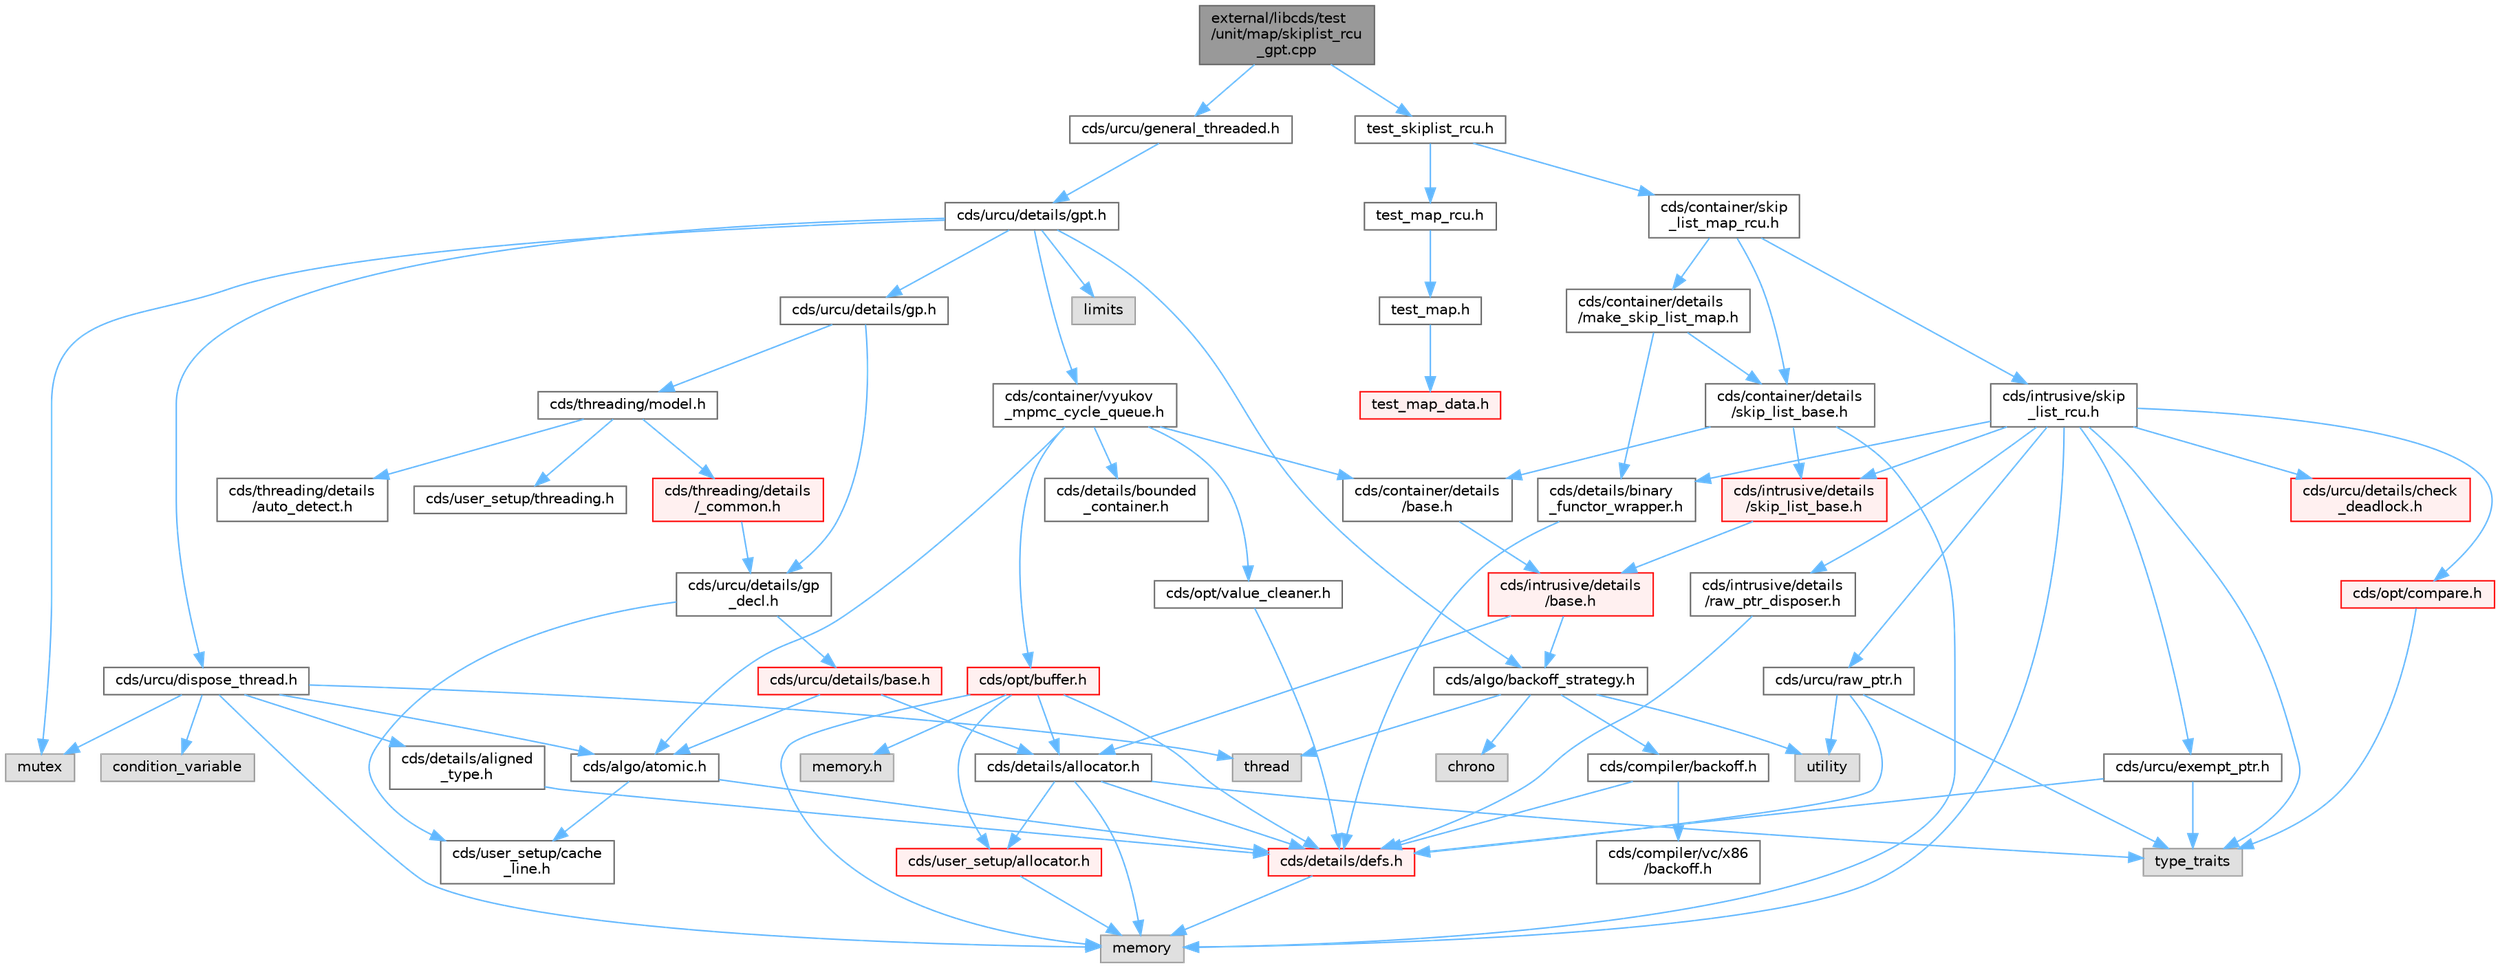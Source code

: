 digraph "external/libcds/test/unit/map/skiplist_rcu_gpt.cpp"
{
 // LATEX_PDF_SIZE
  bgcolor="transparent";
  edge [fontname=Helvetica,fontsize=10,labelfontname=Helvetica,labelfontsize=10];
  node [fontname=Helvetica,fontsize=10,shape=box,height=0.2,width=0.4];
  Node1 [id="Node000001",label="external/libcds/test\l/unit/map/skiplist_rcu\l_gpt.cpp",height=0.2,width=0.4,color="gray40", fillcolor="grey60", style="filled", fontcolor="black",tooltip=" "];
  Node1 -> Node2 [id="edge1_Node000001_Node000002",color="steelblue1",style="solid",tooltip=" "];
  Node2 [id="Node000002",label="cds/urcu/general_threaded.h",height=0.2,width=0.4,color="grey40", fillcolor="white", style="filled",URL="$general__threaded_8h.html",tooltip=" "];
  Node2 -> Node3 [id="edge2_Node000002_Node000003",color="steelblue1",style="solid",tooltip=" "];
  Node3 [id="Node000003",label="cds/urcu/details/gpt.h",height=0.2,width=0.4,color="grey40", fillcolor="white", style="filled",URL="$gpt_8h.html",tooltip=" "];
  Node3 -> Node4 [id="edge3_Node000003_Node000004",color="steelblue1",style="solid",tooltip=" "];
  Node4 [id="Node000004",label="mutex",height=0.2,width=0.4,color="grey60", fillcolor="#E0E0E0", style="filled",tooltip=" "];
  Node3 -> Node5 [id="edge4_Node000003_Node000005",color="steelblue1",style="solid",tooltip=" "];
  Node5 [id="Node000005",label="limits",height=0.2,width=0.4,color="grey60", fillcolor="#E0E0E0", style="filled",tooltip=" "];
  Node3 -> Node6 [id="edge5_Node000003_Node000006",color="steelblue1",style="solid",tooltip=" "];
  Node6 [id="Node000006",label="cds/urcu/details/gp.h",height=0.2,width=0.4,color="grey40", fillcolor="white", style="filled",URL="$gp_8h.html",tooltip=" "];
  Node6 -> Node7 [id="edge6_Node000006_Node000007",color="steelblue1",style="solid",tooltip=" "];
  Node7 [id="Node000007",label="cds/urcu/details/gp\l_decl.h",height=0.2,width=0.4,color="grey40", fillcolor="white", style="filled",URL="$gp__decl_8h.html",tooltip=" "];
  Node7 -> Node8 [id="edge7_Node000007_Node000008",color="steelblue1",style="solid",tooltip=" "];
  Node8 [id="Node000008",label="cds/urcu/details/base.h",height=0.2,width=0.4,color="red", fillcolor="#FFF0F0", style="filled",URL="$external_2libcds_2cds_2urcu_2details_2base_8h.html",tooltip=" "];
  Node8 -> Node9 [id="edge8_Node000008_Node000009",color="steelblue1",style="solid",tooltip=" "];
  Node9 [id="Node000009",label="cds/algo/atomic.h",height=0.2,width=0.4,color="grey40", fillcolor="white", style="filled",URL="$external_2libcds_2cds_2algo_2atomic_8h.html",tooltip=" "];
  Node9 -> Node10 [id="edge9_Node000009_Node000010",color="steelblue1",style="solid",tooltip=" "];
  Node10 [id="Node000010",label="cds/details/defs.h",height=0.2,width=0.4,color="red", fillcolor="#FFF0F0", style="filled",URL="$details_2defs_8h.html",tooltip=" "];
  Node10 -> Node18 [id="edge10_Node000010_Node000018",color="steelblue1",style="solid",tooltip=" "];
  Node18 [id="Node000018",label="memory",height=0.2,width=0.4,color="grey60", fillcolor="#E0E0E0", style="filled",tooltip=" "];
  Node9 -> Node23 [id="edge11_Node000009_Node000023",color="steelblue1",style="solid",tooltip=" "];
  Node23 [id="Node000023",label="cds/user_setup/cache\l_line.h",height=0.2,width=0.4,color="grey40", fillcolor="white", style="filled",URL="$cache__line_8h.html",tooltip="Cache-line size definition"];
  Node8 -> Node25 [id="edge12_Node000008_Node000025",color="steelblue1",style="solid",tooltip=" "];
  Node25 [id="Node000025",label="cds/details/allocator.h",height=0.2,width=0.4,color="grey40", fillcolor="white", style="filled",URL="$external_2libcds_2cds_2details_2allocator_8h.html",tooltip=" "];
  Node25 -> Node26 [id="edge13_Node000025_Node000026",color="steelblue1",style="solid",tooltip=" "];
  Node26 [id="Node000026",label="type_traits",height=0.2,width=0.4,color="grey60", fillcolor="#E0E0E0", style="filled",tooltip=" "];
  Node25 -> Node18 [id="edge14_Node000025_Node000018",color="steelblue1",style="solid",tooltip=" "];
  Node25 -> Node10 [id="edge15_Node000025_Node000010",color="steelblue1",style="solid",tooltip=" "];
  Node25 -> Node27 [id="edge16_Node000025_Node000027",color="steelblue1",style="solid",tooltip=" "];
  Node27 [id="Node000027",label="cds/user_setup/allocator.h",height=0.2,width=0.4,color="red", fillcolor="#FFF0F0", style="filled",URL="$external_2libcds_2cds_2user__setup_2allocator_8h.html",tooltip="Default implementation of allocator classes."];
  Node27 -> Node18 [id="edge17_Node000027_Node000018",color="steelblue1",style="solid",tooltip=" "];
  Node7 -> Node23 [id="edge18_Node000007_Node000023",color="steelblue1",style="solid",tooltip=" "];
  Node6 -> Node47 [id="edge19_Node000006_Node000047",color="steelblue1",style="solid",tooltip=" "];
  Node47 [id="Node000047",label="cds/threading/model.h",height=0.2,width=0.4,color="grey40", fillcolor="white", style="filled",URL="$model_8h.html",tooltip=" "];
  Node47 -> Node48 [id="edge20_Node000047_Node000048",color="steelblue1",style="solid",tooltip=" "];
  Node48 [id="Node000048",label="cds/threading/details\l/_common.h",height=0.2,width=0.4,color="red", fillcolor="#FFF0F0", style="filled",URL="$__common_8h.html",tooltip=" "];
  Node48 -> Node7 [id="edge21_Node000048_Node000007",color="steelblue1",style="solid",tooltip=" "];
  Node47 -> Node52 [id="edge22_Node000047_Node000052",color="steelblue1",style="solid",tooltip=" "];
  Node52 [id="Node000052",label="cds/user_setup/threading.h",height=0.2,width=0.4,color="grey40", fillcolor="white", style="filled",URL="$external_2libcds_2cds_2user__setup_2threading_8h.html",tooltip=" "];
  Node47 -> Node53 [id="edge23_Node000047_Node000053",color="steelblue1",style="solid",tooltip=" "];
  Node53 [id="Node000053",label="cds/threading/details\l/auto_detect.h",height=0.2,width=0.4,color="grey40", fillcolor="white", style="filled",URL="$auto__detect_8h.html",tooltip=" "];
  Node3 -> Node54 [id="edge24_Node000003_Node000054",color="steelblue1",style="solid",tooltip=" "];
  Node54 [id="Node000054",label="cds/urcu/dispose_thread.h",height=0.2,width=0.4,color="grey40", fillcolor="white", style="filled",URL="$dispose__thread_8h.html",tooltip=" "];
  Node54 -> Node18 [id="edge25_Node000054_Node000018",color="steelblue1",style="solid",tooltip=" "];
  Node54 -> Node37 [id="edge26_Node000054_Node000037",color="steelblue1",style="solid",tooltip=" "];
  Node37 [id="Node000037",label="thread",height=0.2,width=0.4,color="grey60", fillcolor="#E0E0E0", style="filled",tooltip=" "];
  Node54 -> Node4 [id="edge27_Node000054_Node000004",color="steelblue1",style="solid",tooltip=" "];
  Node54 -> Node55 [id="edge28_Node000054_Node000055",color="steelblue1",style="solid",tooltip=" "];
  Node55 [id="Node000055",label="condition_variable",height=0.2,width=0.4,color="grey60", fillcolor="#E0E0E0", style="filled",tooltip=" "];
  Node54 -> Node56 [id="edge29_Node000054_Node000056",color="steelblue1",style="solid",tooltip=" "];
  Node56 [id="Node000056",label="cds/details/aligned\l_type.h",height=0.2,width=0.4,color="grey40", fillcolor="white", style="filled",URL="$aligned__type_8h.html",tooltip=" "];
  Node56 -> Node10 [id="edge30_Node000056_Node000010",color="steelblue1",style="solid",tooltip=" "];
  Node54 -> Node9 [id="edge31_Node000054_Node000009",color="steelblue1",style="solid",tooltip=" "];
  Node3 -> Node57 [id="edge32_Node000003_Node000057",color="steelblue1",style="solid",tooltip=" "];
  Node57 [id="Node000057",label="cds/algo/backoff_strategy.h",height=0.2,width=0.4,color="grey40", fillcolor="white", style="filled",URL="$backoff__strategy_8h.html",tooltip=" "];
  Node57 -> Node42 [id="edge33_Node000057_Node000042",color="steelblue1",style="solid",tooltip=" "];
  Node42 [id="Node000042",label="utility",height=0.2,width=0.4,color="grey60", fillcolor="#E0E0E0", style="filled",tooltip=" "];
  Node57 -> Node37 [id="edge34_Node000057_Node000037",color="steelblue1",style="solid",tooltip=" "];
  Node57 -> Node58 [id="edge35_Node000057_Node000058",color="steelblue1",style="solid",tooltip=" "];
  Node58 [id="Node000058",label="chrono",height=0.2,width=0.4,color="grey60", fillcolor="#E0E0E0", style="filled",tooltip=" "];
  Node57 -> Node59 [id="edge36_Node000057_Node000059",color="steelblue1",style="solid",tooltip=" "];
  Node59 [id="Node000059",label="cds/compiler/backoff.h",height=0.2,width=0.4,color="grey40", fillcolor="white", style="filled",URL="$backoff_8h.html",tooltip=" "];
  Node59 -> Node10 [id="edge37_Node000059_Node000010",color="steelblue1",style="solid",tooltip=" "];
  Node59 -> Node60 [id="edge38_Node000059_Node000060",color="steelblue1",style="solid",tooltip=" "];
  Node60 [id="Node000060",label="cds/compiler/vc/x86\l/backoff.h",height=0.2,width=0.4,color="grey40", fillcolor="white", style="filled",URL="$vc_2x86_2backoff_8h.html",tooltip=" "];
  Node3 -> Node61 [id="edge39_Node000003_Node000061",color="steelblue1",style="solid",tooltip=" "];
  Node61 [id="Node000061",label="cds/container/vyukov\l_mpmc_cycle_queue.h",height=0.2,width=0.4,color="grey40", fillcolor="white", style="filled",URL="$container_2vyukov__mpmc__cycle__queue_8h.html",tooltip=" "];
  Node61 -> Node62 [id="edge40_Node000061_Node000062",color="steelblue1",style="solid",tooltip=" "];
  Node62 [id="Node000062",label="cds/container/details\l/base.h",height=0.2,width=0.4,color="grey40", fillcolor="white", style="filled",URL="$external_2libcds_2cds_2container_2details_2base_8h.html",tooltip=" "];
  Node62 -> Node63 [id="edge41_Node000062_Node000063",color="steelblue1",style="solid",tooltip=" "];
  Node63 [id="Node000063",label="cds/intrusive/details\l/base.h",height=0.2,width=0.4,color="red", fillcolor="#FFF0F0", style="filled",URL="$external_2libcds_2cds_2intrusive_2details_2base_8h.html",tooltip=" "];
  Node63 -> Node25 [id="edge42_Node000063_Node000025",color="steelblue1",style="solid",tooltip=" "];
  Node63 -> Node57 [id="edge43_Node000063_Node000057",color="steelblue1",style="solid",tooltip=" "];
  Node61 -> Node67 [id="edge44_Node000061_Node000067",color="steelblue1",style="solid",tooltip=" "];
  Node67 [id="Node000067",label="cds/opt/buffer.h",height=0.2,width=0.4,color="red", fillcolor="#FFF0F0", style="filled",URL="$external_2libcds_2cds_2opt_2buffer_8h.html",tooltip=" "];
  Node67 -> Node68 [id="edge45_Node000067_Node000068",color="steelblue1",style="solid",tooltip=" "];
  Node68 [id="Node000068",label="memory.h",height=0.2,width=0.4,color="grey60", fillcolor="#E0E0E0", style="filled",tooltip=" "];
  Node67 -> Node10 [id="edge46_Node000067_Node000010",color="steelblue1",style="solid",tooltip=" "];
  Node67 -> Node27 [id="edge47_Node000067_Node000027",color="steelblue1",style="solid",tooltip=" "];
  Node67 -> Node25 [id="edge48_Node000067_Node000025",color="steelblue1",style="solid",tooltip=" "];
  Node67 -> Node18 [id="edge49_Node000067_Node000018",color="steelblue1",style="solid",tooltip=" "];
  Node61 -> Node69 [id="edge50_Node000061_Node000069",color="steelblue1",style="solid",tooltip=" "];
  Node69 [id="Node000069",label="cds/opt/value_cleaner.h",height=0.2,width=0.4,color="grey40", fillcolor="white", style="filled",URL="$value__cleaner_8h.html",tooltip=" "];
  Node69 -> Node10 [id="edge51_Node000069_Node000010",color="steelblue1",style="solid",tooltip=" "];
  Node61 -> Node9 [id="edge52_Node000061_Node000009",color="steelblue1",style="solid",tooltip=" "];
  Node61 -> Node70 [id="edge53_Node000061_Node000070",color="steelblue1",style="solid",tooltip=" "];
  Node70 [id="Node000070",label="cds/details/bounded\l_container.h",height=0.2,width=0.4,color="grey40", fillcolor="white", style="filled",URL="$bounded__container_8h.html",tooltip=" "];
  Node1 -> Node71 [id="edge54_Node000001_Node000071",color="steelblue1",style="solid",tooltip=" "];
  Node71 [id="Node000071",label="test_skiplist_rcu.h",height=0.2,width=0.4,color="grey40", fillcolor="white", style="filled",URL="$map_2test__skiplist__rcu_8h.html",tooltip=" "];
  Node71 -> Node72 [id="edge55_Node000071_Node000072",color="steelblue1",style="solid",tooltip=" "];
  Node72 [id="Node000072",label="test_map_rcu.h",height=0.2,width=0.4,color="grey40", fillcolor="white", style="filled",URL="$test__map__rcu_8h.html",tooltip=" "];
  Node72 -> Node73 [id="edge56_Node000072_Node000073",color="steelblue1",style="solid",tooltip=" "];
  Node73 [id="Node000073",label="test_map.h",height=0.2,width=0.4,color="grey40", fillcolor="white", style="filled",URL="$map_2test__map_8h.html",tooltip=" "];
  Node73 -> Node74 [id="edge57_Node000073_Node000074",color="steelblue1",style="solid",tooltip=" "];
  Node74 [id="Node000074",label="test_map_data.h",height=0.2,width=0.4,color="red", fillcolor="#FFF0F0", style="filled",URL="$map_2test__map__data_8h.html",tooltip=" "];
  Node71 -> Node84 [id="edge58_Node000071_Node000084",color="steelblue1",style="solid",tooltip=" "];
  Node84 [id="Node000084",label="cds/container/skip\l_list_map_rcu.h",height=0.2,width=0.4,color="grey40", fillcolor="white", style="filled",URL="$skip__list__map__rcu_8h.html",tooltip=" "];
  Node84 -> Node85 [id="edge59_Node000084_Node000085",color="steelblue1",style="solid",tooltip=" "];
  Node85 [id="Node000085",label="cds/container/details\l/skip_list_base.h",height=0.2,width=0.4,color="grey40", fillcolor="white", style="filled",URL="$container_2details_2skip__list__base_8h.html",tooltip=" "];
  Node85 -> Node86 [id="edge60_Node000085_Node000086",color="steelblue1",style="solid",tooltip=" "];
  Node86 [id="Node000086",label="cds/intrusive/details\l/skip_list_base.h",height=0.2,width=0.4,color="red", fillcolor="#FFF0F0", style="filled",URL="$intrusive_2details_2skip__list__base_8h.html",tooltip=" "];
  Node86 -> Node63 [id="edge61_Node000086_Node000063",color="steelblue1",style="solid",tooltip=" "];
  Node85 -> Node62 [id="edge62_Node000085_Node000062",color="steelblue1",style="solid",tooltip=" "];
  Node85 -> Node18 [id="edge63_Node000085_Node000018",color="steelblue1",style="solid",tooltip=" "];
  Node84 -> Node90 [id="edge64_Node000084_Node000090",color="steelblue1",style="solid",tooltip=" "];
  Node90 [id="Node000090",label="cds/intrusive/skip\l_list_rcu.h",height=0.2,width=0.4,color="grey40", fillcolor="white", style="filled",URL="$skip__list__rcu_8h.html",tooltip=" "];
  Node90 -> Node26 [id="edge65_Node000090_Node000026",color="steelblue1",style="solid",tooltip=" "];
  Node90 -> Node18 [id="edge66_Node000090_Node000018",color="steelblue1",style="solid",tooltip=" "];
  Node90 -> Node86 [id="edge67_Node000090_Node000086",color="steelblue1",style="solid",tooltip=" "];
  Node90 -> Node91 [id="edge68_Node000090_Node000091",color="steelblue1",style="solid",tooltip=" "];
  Node91 [id="Node000091",label="cds/opt/compare.h",height=0.2,width=0.4,color="red", fillcolor="#FFF0F0", style="filled",URL="$external_2libcds_2cds_2opt_2compare_8h.html",tooltip=" "];
  Node91 -> Node26 [id="edge69_Node000091_Node000026",color="steelblue1",style="solid",tooltip=" "];
  Node90 -> Node92 [id="edge70_Node000090_Node000092",color="steelblue1",style="solid",tooltip=" "];
  Node92 [id="Node000092",label="cds/urcu/details/check\l_deadlock.h",height=0.2,width=0.4,color="red", fillcolor="#FFF0F0", style="filled",URL="$check__deadlock_8h.html",tooltip=" "];
  Node90 -> Node93 [id="edge71_Node000090_Node000093",color="steelblue1",style="solid",tooltip=" "];
  Node93 [id="Node000093",label="cds/details/binary\l_functor_wrapper.h",height=0.2,width=0.4,color="grey40", fillcolor="white", style="filled",URL="$binary__functor__wrapper_8h.html",tooltip=" "];
  Node93 -> Node10 [id="edge72_Node000093_Node000010",color="steelblue1",style="solid",tooltip=" "];
  Node90 -> Node94 [id="edge73_Node000090_Node000094",color="steelblue1",style="solid",tooltip=" "];
  Node94 [id="Node000094",label="cds/urcu/exempt_ptr.h",height=0.2,width=0.4,color="grey40", fillcolor="white", style="filled",URL="$exempt__ptr_8h.html",tooltip=" "];
  Node94 -> Node26 [id="edge74_Node000094_Node000026",color="steelblue1",style="solid",tooltip=" "];
  Node94 -> Node10 [id="edge75_Node000094_Node000010",color="steelblue1",style="solid",tooltip=" "];
  Node90 -> Node95 [id="edge76_Node000090_Node000095",color="steelblue1",style="solid",tooltip=" "];
  Node95 [id="Node000095",label="cds/urcu/raw_ptr.h",height=0.2,width=0.4,color="grey40", fillcolor="white", style="filled",URL="$raw__ptr_8h.html",tooltip=" "];
  Node95 -> Node42 [id="edge77_Node000095_Node000042",color="steelblue1",style="solid",tooltip=" "];
  Node95 -> Node26 [id="edge78_Node000095_Node000026",color="steelblue1",style="solid",tooltip=" "];
  Node95 -> Node10 [id="edge79_Node000095_Node000010",color="steelblue1",style="solid",tooltip=" "];
  Node90 -> Node96 [id="edge80_Node000090_Node000096",color="steelblue1",style="solid",tooltip=" "];
  Node96 [id="Node000096",label="cds/intrusive/details\l/raw_ptr_disposer.h",height=0.2,width=0.4,color="grey40", fillcolor="white", style="filled",URL="$raw__ptr__disposer_8h.html",tooltip=" "];
  Node96 -> Node10 [id="edge81_Node000096_Node000010",color="steelblue1",style="solid",tooltip=" "];
  Node84 -> Node97 [id="edge82_Node000084_Node000097",color="steelblue1",style="solid",tooltip=" "];
  Node97 [id="Node000097",label="cds/container/details\l/make_skip_list_map.h",height=0.2,width=0.4,color="grey40", fillcolor="white", style="filled",URL="$make__skip__list__map_8h.html",tooltip=" "];
  Node97 -> Node85 [id="edge83_Node000097_Node000085",color="steelblue1",style="solid",tooltip=" "];
  Node97 -> Node93 [id="edge84_Node000097_Node000093",color="steelblue1",style="solid",tooltip=" "];
}
